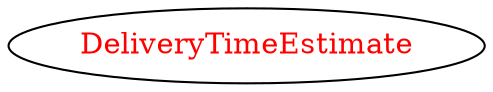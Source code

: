 digraph dependencyGraph {
 concentrate=true;
 ranksep="2.0";
 rankdir="LR"; 
 splines="ortho";
"DeliveryTimeEstimate" [fontcolor="red"];
}